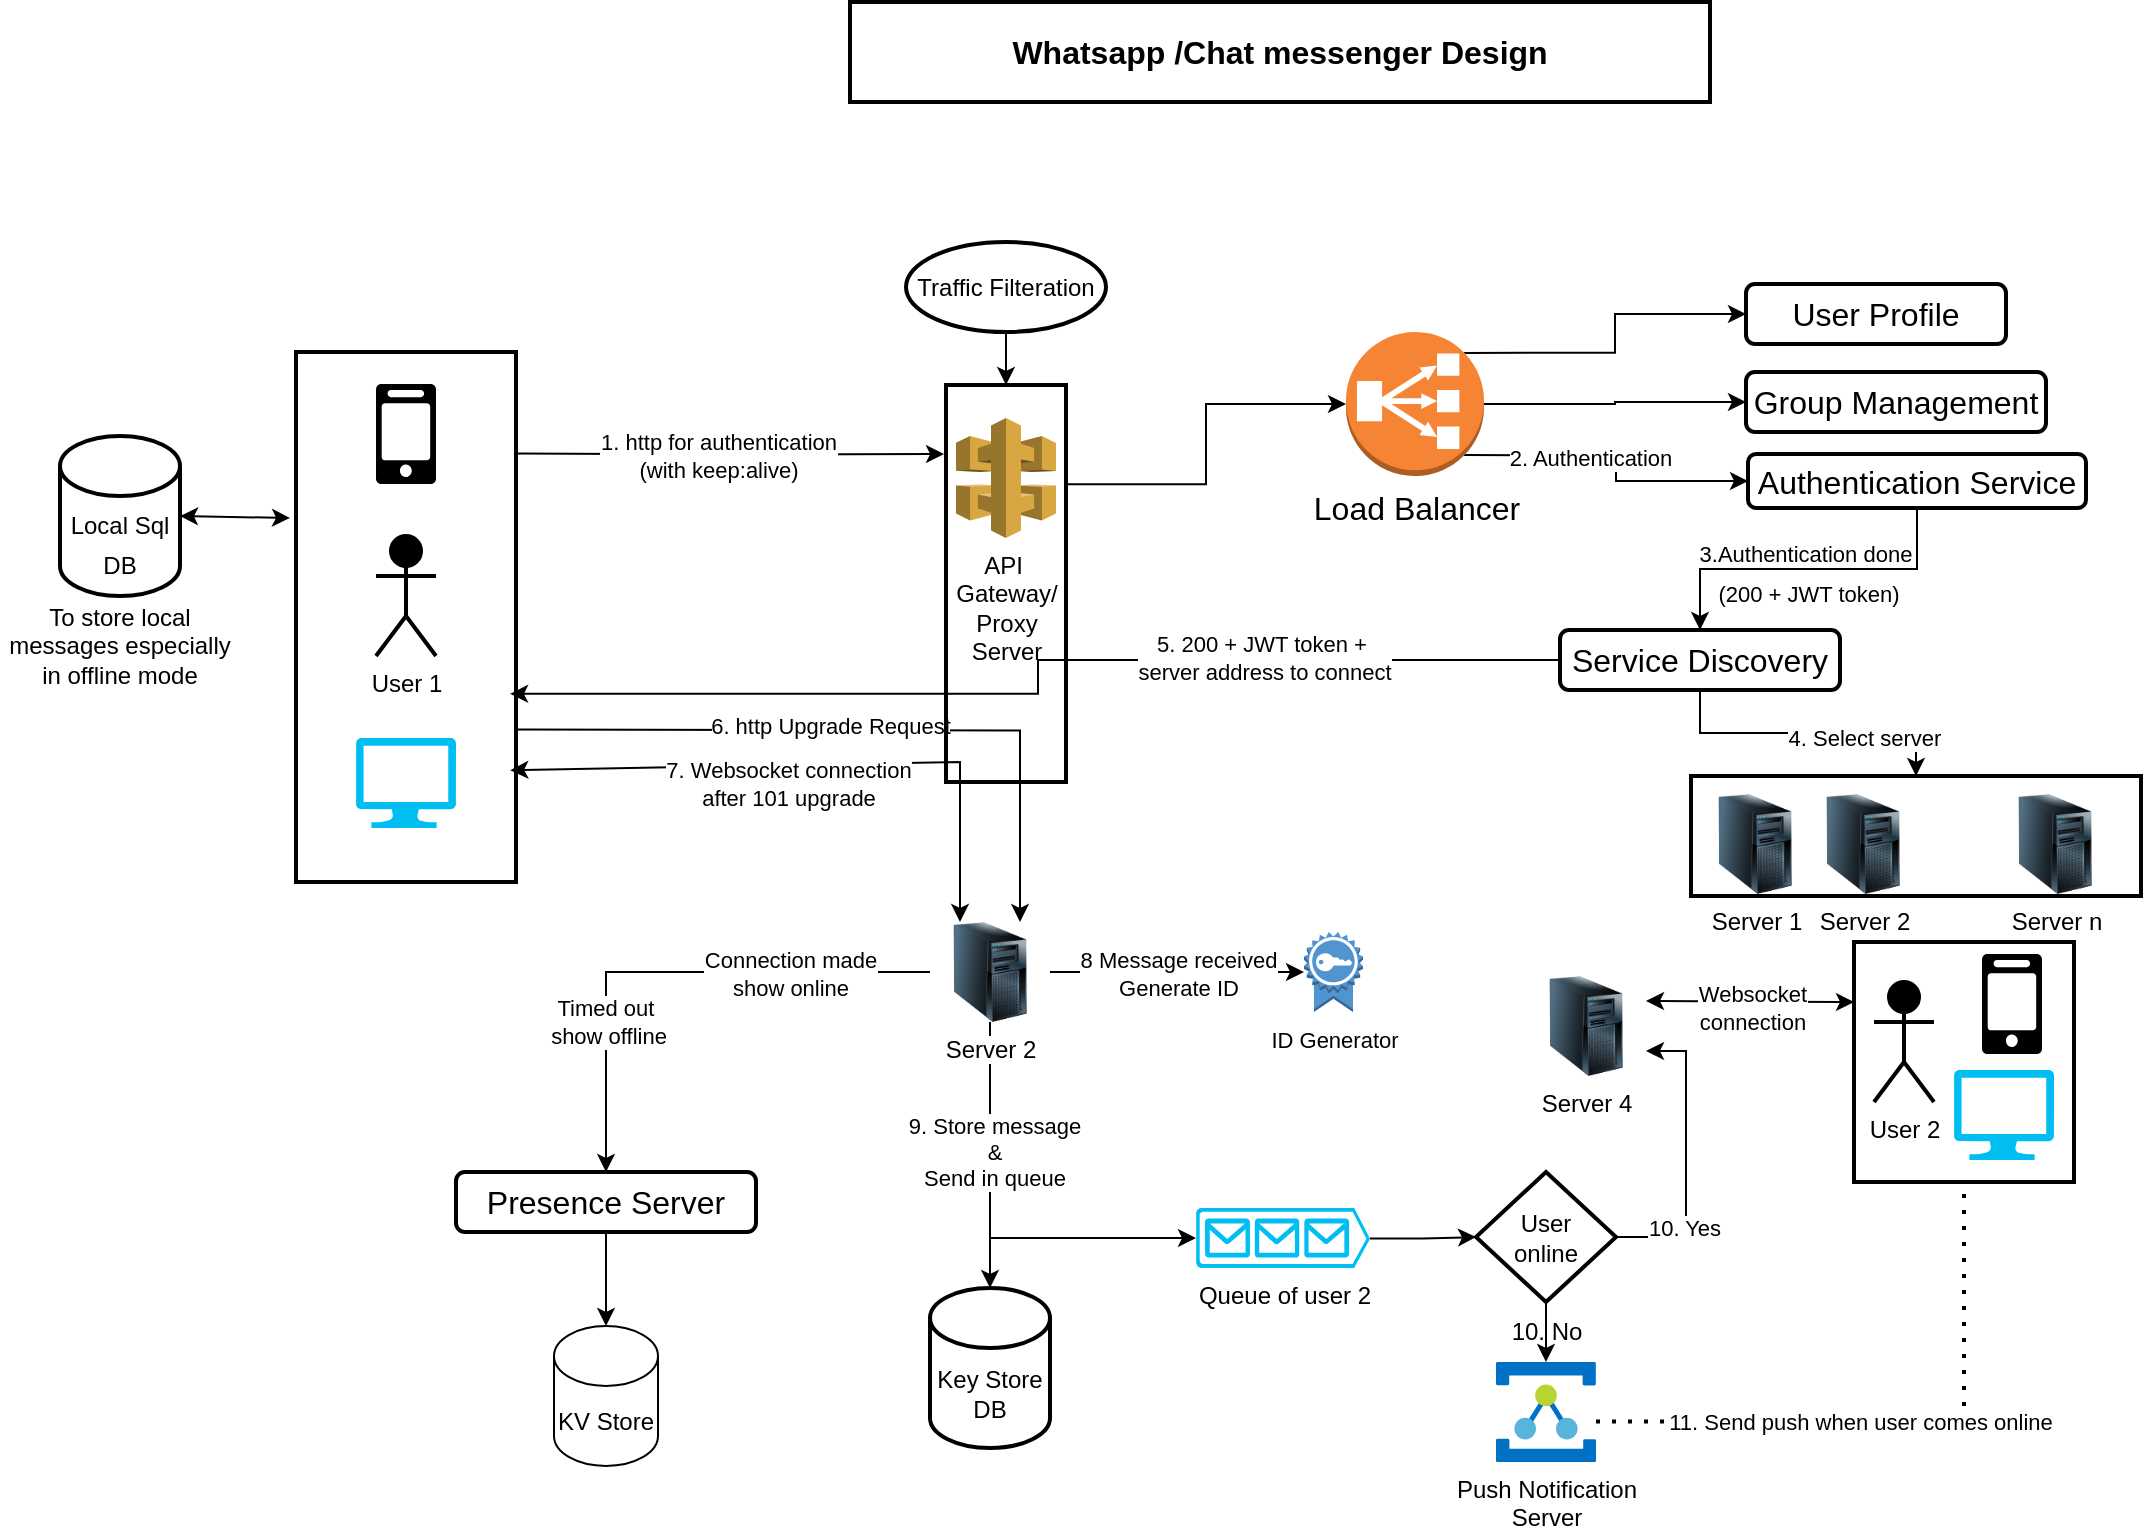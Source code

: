 <mxfile version="28.1.2" pages="5">
  <diagram name="Whatsapp/Chat Messanger" id="bitRg-004onHwH-d8z8o">
    <mxGraphModel dx="962" dy="714" grid="1" gridSize="10" guides="1" tooltips="1" connect="1" arrows="1" fold="1" page="1" pageScale="1" pageWidth="850" pageHeight="1100" math="0" shadow="0">
      <root>
        <mxCell id="0" />
        <mxCell id="1" parent="0" />
        <mxCell id="W15dqPmCkVGQ48eSo52e-1" value="" style="rounded=0;whiteSpace=wrap;html=1;fillColor=none;strokeWidth=2;strokeColor=#000000;" parent="1" vertex="1">
          <mxGeometry x="470" y="90" width="430" height="50" as="geometry" />
        </mxCell>
        <mxCell id="W15dqPmCkVGQ48eSo52e-2" value="&lt;font style=&quot;font-size: 16px;&quot; color=&quot;#000000&quot;&gt;&lt;b&gt;Whatsapp /Chat messenger Design&lt;/b&gt;&lt;/font&gt;" style="text;html=1;align=center;verticalAlign=middle;whiteSpace=wrap;rounded=0;strokeWidth=2;" parent="1" vertex="1">
          <mxGeometry x="550" y="100" width="270" height="30" as="geometry" />
        </mxCell>
        <mxCell id="W15dqPmCkVGQ48eSo52e-3" style="edgeStyle=orthogonalEdgeStyle;rounded=0;orthogonalLoop=1;jettySize=auto;html=1;exitX=1;exitY=0.25;exitDx=0;exitDy=0;labelBackgroundColor=none;strokeColor=#000000;fontSize=12;fontColor=#000000;entryX=0.75;entryY=0;entryDx=0;entryDy=0;" parent="1" target="W15dqPmCkVGQ48eSo52e-65" edge="1">
          <mxGeometry relative="1" as="geometry">
            <mxPoint x="304" y="453.75" as="sourcePoint" />
            <mxPoint x="550" y="540" as="targetPoint" />
          </mxGeometry>
        </mxCell>
        <mxCell id="W15dqPmCkVGQ48eSo52e-4" value="6. http Upgrade Request" style="edgeLabel;html=1;align=center;verticalAlign=middle;resizable=0;points=[];" parent="W15dqPmCkVGQ48eSo52e-3" vertex="1" connectable="0">
          <mxGeometry x="-0.241" y="2" relative="1" as="geometry">
            <mxPoint x="24" as="offset" />
          </mxGeometry>
        </mxCell>
        <mxCell id="W15dqPmCkVGQ48eSo52e-5" value="" style="rounded=0;whiteSpace=wrap;html=1;strokeColor=#000000;strokeWidth=2;fontSize=16;fontColor=#000000;fillColor=none;" parent="1" vertex="1">
          <mxGeometry x="193" y="265" width="110" height="265" as="geometry" />
        </mxCell>
        <mxCell id="W15dqPmCkVGQ48eSo52e-6" value="&lt;font style=&quot;font-size: 12px;&quot;&gt;Local Sql&lt;br&gt;DB&lt;/font&gt;" style="shape=cylinder3;whiteSpace=wrap;html=1;boundedLbl=1;backgroundOutline=1;size=15;strokeColor=#000000;strokeWidth=2;fontSize=16;fontColor=#000000;fillColor=none;" parent="1" vertex="1">
          <mxGeometry x="75" y="307" width="60" height="80" as="geometry" />
        </mxCell>
        <mxCell id="W15dqPmCkVGQ48eSo52e-7" style="edgeStyle=orthogonalEdgeStyle;rounded=0;orthogonalLoop=1;jettySize=auto;html=1;exitX=0.855;exitY=0.145;exitDx=0;exitDy=0;exitPerimeter=0;entryX=0;entryY=0.5;entryDx=0;entryDy=0;labelBackgroundColor=none;strokeColor=#000000;fontSize=16;fontColor=#000000;" parent="1" source="W15dqPmCkVGQ48eSo52e-10" target="W15dqPmCkVGQ48eSo52e-11" edge="1">
          <mxGeometry relative="1" as="geometry" />
        </mxCell>
        <mxCell id="W15dqPmCkVGQ48eSo52e-8" style="edgeStyle=orthogonalEdgeStyle;rounded=0;orthogonalLoop=1;jettySize=auto;html=1;exitX=1;exitY=0.5;exitDx=0;exitDy=0;exitPerimeter=0;entryX=0;entryY=0.5;entryDx=0;entryDy=0;labelBackgroundColor=none;strokeColor=#000000;fontSize=16;fontColor=#000000;" parent="1" source="W15dqPmCkVGQ48eSo52e-10" target="W15dqPmCkVGQ48eSo52e-12" edge="1">
          <mxGeometry relative="1" as="geometry" />
        </mxCell>
        <mxCell id="W15dqPmCkVGQ48eSo52e-9" style="edgeStyle=orthogonalEdgeStyle;rounded=0;orthogonalLoop=1;jettySize=auto;html=1;exitX=0.855;exitY=0.855;exitDx=0;exitDy=0;exitPerimeter=0;entryX=0;entryY=0.5;entryDx=0;entryDy=0;labelBackgroundColor=none;strokeColor=#000000;fontSize=16;fontColor=#000000;" parent="1" source="W15dqPmCkVGQ48eSo52e-10" target="W15dqPmCkVGQ48eSo52e-14" edge="1">
          <mxGeometry relative="1" as="geometry" />
        </mxCell>
        <mxCell id="W15dqPmCkVGQ48eSo52e-70" value="2. Authentication" style="edgeLabel;html=1;align=center;verticalAlign=middle;resizable=0;points=[];" parent="W15dqPmCkVGQ48eSo52e-9" vertex="1" connectable="0">
          <mxGeometry x="-0.186" y="-1" relative="1" as="geometry">
            <mxPoint as="offset" />
          </mxGeometry>
        </mxCell>
        <mxCell id="W15dqPmCkVGQ48eSo52e-10" value="Load Balancer" style="outlineConnect=0;dashed=0;verticalLabelPosition=bottom;verticalAlign=top;align=center;html=1;shape=mxgraph.aws3.classic_load_balancer;fillColor=#F58534;gradientColor=none;strokeColor=#000000;strokeWidth=2;fontSize=16;fontColor=#000000;" parent="1" vertex="1">
          <mxGeometry x="718" y="255" width="69" height="72" as="geometry" />
        </mxCell>
        <mxCell id="W15dqPmCkVGQ48eSo52e-11" value="User Profile" style="rounded=1;whiteSpace=wrap;html=1;strokeColor=#000000;strokeWidth=2;fontSize=16;fontColor=#000000;fillColor=none;" parent="1" vertex="1">
          <mxGeometry x="918" y="231" width="130" height="30" as="geometry" />
        </mxCell>
        <mxCell id="W15dqPmCkVGQ48eSo52e-12" value="Group Management" style="rounded=1;whiteSpace=wrap;html=1;strokeColor=#000000;strokeWidth=2;fontSize=16;fontColor=#000000;fillColor=none;" parent="1" vertex="1">
          <mxGeometry x="918" y="275" width="150" height="30" as="geometry" />
        </mxCell>
        <mxCell id="W15dqPmCkVGQ48eSo52e-13" value="&lt;font style=&quot;font-size: 11px;&quot;&gt;3.Authentication done&amp;nbsp;&lt;/font&gt;&lt;div&gt;&lt;font style=&quot;font-size: 11px;&quot;&gt;(200 + JWT token)&lt;/font&gt;&lt;/div&gt;" style="edgeStyle=orthogonalEdgeStyle;rounded=0;orthogonalLoop=1;jettySize=auto;html=1;exitX=0.5;exitY=1;exitDx=0;exitDy=0;entryX=0.5;entryY=0;entryDx=0;entryDy=0;strokeColor=#000000;fontSize=16;fontColor=#000000;labelBackgroundColor=none;" parent="1" source="W15dqPmCkVGQ48eSo52e-14" target="W15dqPmCkVGQ48eSo52e-17" edge="1">
          <mxGeometry relative="1" as="geometry" />
        </mxCell>
        <mxCell id="W15dqPmCkVGQ48eSo52e-14" value="Authentication Service" style="rounded=1;whiteSpace=wrap;html=1;strokeColor=#000000;strokeWidth=2;fontSize=16;fontColor=#000000;fillColor=none;" parent="1" vertex="1">
          <mxGeometry x="919" y="316" width="169" height="27" as="geometry" />
        </mxCell>
        <mxCell id="W15dqPmCkVGQ48eSo52e-17" value="Service Discovery" style="rounded=1;whiteSpace=wrap;html=1;strokeColor=#000000;strokeWidth=2;fontSize=16;fontColor=#000000;fillColor=none;" parent="1" vertex="1">
          <mxGeometry x="825" y="404" width="140" height="30" as="geometry" />
        </mxCell>
        <mxCell id="W15dqPmCkVGQ48eSo52e-18" style="edgeStyle=orthogonalEdgeStyle;rounded=0;orthogonalLoop=1;jettySize=auto;html=1;exitX=1;exitY=0.25;exitDx=0;exitDy=0;entryX=0;entryY=0.5;entryDx=0;entryDy=0;entryPerimeter=0;labelBackgroundColor=none;strokeColor=#000000;fontSize=12;fontColor=#000000;" parent="1" source="W15dqPmCkVGQ48eSo52e-19" target="W15dqPmCkVGQ48eSo52e-10" edge="1">
          <mxGeometry relative="1" as="geometry" />
        </mxCell>
        <mxCell id="W15dqPmCkVGQ48eSo52e-19" value="" style="rounded=0;whiteSpace=wrap;html=1;strokeColor=#000000;strokeWidth=2;fontSize=16;fontColor=#000000;fillColor=none;" parent="1" vertex="1">
          <mxGeometry x="518" y="281.5" width="60" height="198.5" as="geometry" />
        </mxCell>
        <mxCell id="W15dqPmCkVGQ48eSo52e-20" value="" style="verticalLabelPosition=bottom;html=1;verticalAlign=top;align=center;strokeColor=none;fillColor=#00BEF2;shape=mxgraph.azure.computer;pointerEvents=1;strokeWidth=2;fontSize=12;fontColor=#000000;" parent="1" vertex="1">
          <mxGeometry x="223" y="458" width="50" height="45" as="geometry" />
        </mxCell>
        <mxCell id="W15dqPmCkVGQ48eSo52e-21" value="" style="outlineConnect=0;dashed=0;verticalLabelPosition=bottom;verticalAlign=top;align=center;html=1;shape=mxgraph.aws3.mobile_client;fillColor=#000000;gradientColor=none;strokeColor=#000000;strokeWidth=2;fontSize=12;fontColor=#000000;" parent="1" vertex="1">
          <mxGeometry x="233" y="281" width="30" height="50" as="geometry" />
        </mxCell>
        <mxCell id="W15dqPmCkVGQ48eSo52e-22" value="User 1" style="shape=umlActor;verticalLabelPosition=bottom;verticalAlign=top;html=1;outlineConnect=0;strokeColor=#000000;strokeWidth=2;fontSize=12;fontColor=#000000;fillColor=#000000;" parent="1" vertex="1">
          <mxGeometry x="233" y="357" width="30" height="60" as="geometry" />
        </mxCell>
        <mxCell id="W15dqPmCkVGQ48eSo52e-23" style="edgeStyle=orthogonalEdgeStyle;rounded=0;orthogonalLoop=1;jettySize=auto;html=1;exitX=0.5;exitY=1;exitDx=0;exitDy=0;entryX=0.5;entryY=0;entryDx=0;entryDy=0;labelBackgroundColor=none;strokeColor=#000000;fontSize=12;fontColor=#000000;" parent="1" source="W15dqPmCkVGQ48eSo52e-24" target="W15dqPmCkVGQ48eSo52e-19" edge="1">
          <mxGeometry relative="1" as="geometry" />
        </mxCell>
        <mxCell id="W15dqPmCkVGQ48eSo52e-24" value="Traffic Filteration" style="ellipse;whiteSpace=wrap;html=1;strokeColor=#000000;strokeWidth=2;fontSize=12;fontColor=#000000;fillColor=none;" parent="1" vertex="1">
          <mxGeometry x="498" y="210" width="100" height="45" as="geometry" />
        </mxCell>
        <mxCell id="W15dqPmCkVGQ48eSo52e-25" value="API&amp;nbsp;&lt;div&gt;Gateway/&lt;/div&gt;&lt;div&gt;Proxy&lt;/div&gt;&lt;div&gt;Server&lt;/div&gt;" style="outlineConnect=0;dashed=0;verticalLabelPosition=bottom;verticalAlign=top;align=center;html=1;shape=mxgraph.aws3.api_gateway;fillColor=#D9A741;gradientColor=none;strokeColor=#000000;strokeWidth=2;fontSize=12;fontColor=#000000;" parent="1" vertex="1">
          <mxGeometry x="523" y="298" width="50" height="60" as="geometry" />
        </mxCell>
        <mxCell id="W15dqPmCkVGQ48eSo52e-26" value="To store local messages especially in offline mode" style="text;html=1;strokeColor=none;fillColor=none;align=center;verticalAlign=middle;whiteSpace=wrap;rounded=0;strokeWidth=2;fontSize=12;fontColor=#000000;" parent="1" vertex="1">
          <mxGeometry x="45" y="397" width="120" height="30" as="geometry" />
        </mxCell>
        <mxCell id="W15dqPmCkVGQ48eSo52e-27" value="" style="rounded=0;whiteSpace=wrap;html=1;strokeColor=#000000;strokeWidth=2;fontSize=12;fontColor=#000000;fillColor=none;" parent="1" vertex="1">
          <mxGeometry x="890.5" y="477" width="225" height="60" as="geometry" />
        </mxCell>
        <mxCell id="W15dqPmCkVGQ48eSo52e-28" value="&lt;span style=&quot;background-color: rgb(255, 255, 255);&quot;&gt;Server 1&lt;/span&gt;" style="image;html=1;image=img/lib/clip_art/computers/Server_Tower_128x128.png;strokeColor=#000000;strokeWidth=2;fontSize=12;fontColor=#000000;fillColor=#FFFFFF;" parent="1" vertex="1">
          <mxGeometry x="892.5" y="486" width="60" height="50" as="geometry" />
        </mxCell>
        <mxCell id="W15dqPmCkVGQ48eSo52e-29" style="edgeStyle=orthogonalEdgeStyle;rounded=0;orthogonalLoop=1;jettySize=auto;html=1;exitX=0.5;exitY=1;exitDx=0;exitDy=0;entryX=0.5;entryY=0;entryDx=0;entryDy=0;entryPerimeter=0;labelBackgroundColor=none;strokeColor=#000000;fontSize=12;fontColor=#000000;" parent="1" source="W15dqPmCkVGQ48eSo52e-65" target="W15dqPmCkVGQ48eSo52e-35" edge="1">
          <mxGeometry relative="1" as="geometry" />
        </mxCell>
        <mxCell id="W15dqPmCkVGQ48eSo52e-75" value="9. Store message&lt;div&gt;&amp;amp;&lt;/div&gt;&lt;div&gt;Send in queue&lt;/div&gt;" style="edgeLabel;html=1;align=center;verticalAlign=middle;resizable=0;points=[];" parent="W15dqPmCkVGQ48eSo52e-29" vertex="1" connectable="0">
          <mxGeometry x="-0.293" y="2" relative="1" as="geometry">
            <mxPoint y="18" as="offset" />
          </mxGeometry>
        </mxCell>
        <mxCell id="W15dqPmCkVGQ48eSo52e-30" value="&lt;span style=&quot;background-color: rgb(255, 255, 255);&quot;&gt;Server 2&lt;/span&gt;" style="image;html=1;image=img/lib/clip_art/computers/Server_Tower_128x128.png;strokeColor=#000000;strokeWidth=2;fontSize=12;fontColor=#000000;fillColor=#FFFFFF;" parent="1" vertex="1">
          <mxGeometry x="946.5" y="486" width="60" height="50" as="geometry" />
        </mxCell>
        <mxCell id="W15dqPmCkVGQ48eSo52e-33" value="&lt;span style=&quot;background-color: rgb(255, 255, 255);&quot;&gt;Server n&lt;/span&gt;" style="image;html=1;image=img/lib/clip_art/computers/Server_Tower_128x128.png;strokeColor=#000000;strokeWidth=2;fontSize=12;fontColor=#000000;fillColor=#FFFFFF;" parent="1" vertex="1">
          <mxGeometry x="1042.5" y="486" width="60" height="50" as="geometry" />
        </mxCell>
        <mxCell id="W15dqPmCkVGQ48eSo52e-35" value="Key Store&lt;br&gt;DB" style="shape=cylinder3;whiteSpace=wrap;html=1;boundedLbl=1;backgroundOutline=1;size=15;labelBackgroundColor=#FFFFFF;strokeColor=#000000;strokeWidth=2;fontSize=12;fontColor=#000000;fillColor=#FFFFFF;" parent="1" vertex="1">
          <mxGeometry x="510" y="733" width="60" height="80" as="geometry" />
        </mxCell>
        <mxCell id="W15dqPmCkVGQ48eSo52e-36" style="edgeStyle=orthogonalEdgeStyle;rounded=0;orthogonalLoop=1;jettySize=auto;html=1;exitX=1;exitY=0.51;exitDx=0;exitDy=0;exitPerimeter=0;entryX=0;entryY=0.5;entryDx=0;entryDy=0;labelBackgroundColor=none;strokeColor=#000000;fontSize=12;fontColor=#000000;endArrow=classic;endFill=1;" parent="1" source="W15dqPmCkVGQ48eSo52e-37" target="W15dqPmCkVGQ48eSo52e-41" edge="1">
          <mxGeometry relative="1" as="geometry" />
        </mxCell>
        <mxCell id="W15dqPmCkVGQ48eSo52e-37" value="Queue of user 2" style="verticalLabelPosition=bottom;html=1;verticalAlign=top;align=center;strokeColor=none;fillColor=#00BEF2;shape=mxgraph.azure.queue_generic;pointerEvents=1;labelBackgroundColor=#FFFFFF;strokeWidth=2;fontSize=12;fontColor=#000000;" parent="1" vertex="1">
          <mxGeometry x="643" y="693" width="87" height="30" as="geometry" />
        </mxCell>
        <mxCell id="W15dqPmCkVGQ48eSo52e-38" value="10. No" style="edgeStyle=orthogonalEdgeStyle;rounded=0;orthogonalLoop=1;jettySize=auto;html=1;exitX=0.5;exitY=1;exitDx=0;exitDy=0;labelBackgroundColor=none;strokeColor=#000000;fontSize=12;fontColor=#000000;endArrow=classic;endFill=1;" parent="1" source="W15dqPmCkVGQ48eSo52e-41" target="W15dqPmCkVGQ48eSo52e-42" edge="1">
          <mxGeometry relative="1" as="geometry" />
        </mxCell>
        <mxCell id="W15dqPmCkVGQ48eSo52e-39" style="edgeStyle=orthogonalEdgeStyle;rounded=0;orthogonalLoop=1;jettySize=auto;html=1;exitX=1;exitY=0.5;exitDx=0;exitDy=0;entryX=1;entryY=0.75;entryDx=0;entryDy=0;labelBackgroundColor=none;strokeColor=#000000;fontSize=12;fontColor=#000000;endArrow=classic;endFill=1;" parent="1" source="W15dqPmCkVGQ48eSo52e-41" target="W15dqPmCkVGQ48eSo52e-66" edge="1">
          <mxGeometry relative="1" as="geometry" />
        </mxCell>
        <mxCell id="W15dqPmCkVGQ48eSo52e-40" value="10. Yes" style="edgeLabel;html=1;align=center;verticalAlign=middle;resizable=0;points=[];" parent="W15dqPmCkVGQ48eSo52e-39" vertex="1" connectable="0">
          <mxGeometry x="-0.464" y="1" relative="1" as="geometry">
            <mxPoint as="offset" />
          </mxGeometry>
        </mxCell>
        <mxCell id="W15dqPmCkVGQ48eSo52e-41" value="User&lt;br&gt;online" style="rhombus;whiteSpace=wrap;html=1;labelBackgroundColor=#FFFFFF;strokeColor=#000000;strokeWidth=2;fontSize=12;fontColor=#000000;fillColor=#FFFFFF;" parent="1" vertex="1">
          <mxGeometry x="783" y="675" width="70" height="65" as="geometry" />
        </mxCell>
        <mxCell id="W15dqPmCkVGQ48eSo52e-42" value="Push Notification&lt;div&gt;Server&lt;/div&gt;" style="sketch=0;aspect=fixed;html=1;points=[];align=center;image;fontSize=12;image=img/lib/mscae/Service_Bus_Relay.svg;labelBackgroundColor=#FFFFFF;strokeColor=#000000;strokeWidth=2;fontColor=#000000;fillColor=#FFFFFF;" parent="1" vertex="1">
          <mxGeometry x="793" y="770" width="50" height="50" as="geometry" />
        </mxCell>
        <mxCell id="W15dqPmCkVGQ48eSo52e-43" value="" style="rounded=0;whiteSpace=wrap;html=1;strokeColor=#000000;strokeWidth=2;fontSize=16;fontColor=#000000;fillColor=none;" parent="1" vertex="1">
          <mxGeometry x="972" y="560" width="110" height="120" as="geometry" />
        </mxCell>
        <mxCell id="W15dqPmCkVGQ48eSo52e-44" value="" style="verticalLabelPosition=bottom;html=1;verticalAlign=top;align=center;strokeColor=none;fillColor=#00BEF2;shape=mxgraph.azure.computer;pointerEvents=1;strokeWidth=2;fontSize=12;fontColor=#000000;" parent="1" vertex="1">
          <mxGeometry x="1022" y="624" width="50" height="45" as="geometry" />
        </mxCell>
        <mxCell id="W15dqPmCkVGQ48eSo52e-45" value="" style="outlineConnect=0;dashed=0;verticalLabelPosition=bottom;verticalAlign=top;align=center;html=1;shape=mxgraph.aws3.mobile_client;fillColor=#000000;gradientColor=none;strokeColor=#000000;strokeWidth=2;fontSize=12;fontColor=#000000;" parent="1" vertex="1">
          <mxGeometry x="1036" y="566" width="30" height="50" as="geometry" />
        </mxCell>
        <mxCell id="W15dqPmCkVGQ48eSo52e-46" value="User 2" style="shape=umlActor;verticalLabelPosition=bottom;verticalAlign=top;html=1;outlineConnect=0;strokeColor=#000000;strokeWidth=2;fontSize=12;fontColor=#000000;fillColor=#000000;" parent="1" vertex="1">
          <mxGeometry x="982" y="580" width="30" height="60" as="geometry" />
        </mxCell>
        <mxCell id="W15dqPmCkVGQ48eSo52e-47" value="" style="endArrow=classic;html=1;rounded=0;entryX=0;entryY=0.5;entryDx=0;entryDy=0;entryPerimeter=0;" parent="1" target="W15dqPmCkVGQ48eSo52e-37" edge="1">
          <mxGeometry width="50" height="50" relative="1" as="geometry">
            <mxPoint x="540" y="708" as="sourcePoint" />
            <mxPoint x="585.0" y="708" as="targetPoint" />
          </mxGeometry>
        </mxCell>
        <mxCell id="W15dqPmCkVGQ48eSo52e-48" style="edgeStyle=orthogonalEdgeStyle;rounded=0;orthogonalLoop=1;jettySize=auto;html=1;exitX=0;exitY=0.5;exitDx=0;exitDy=0;entryX=0.5;entryY=0;entryDx=0;entryDy=0;labelBackgroundColor=none;strokeColor=#000000;fontSize=16;fontColor=#000000;" parent="1" source="W15dqPmCkVGQ48eSo52e-65" target="W15dqPmCkVGQ48eSo52e-50" edge="1">
          <mxGeometry relative="1" as="geometry">
            <mxPoint x="820" y="342" as="sourcePoint" />
          </mxGeometry>
        </mxCell>
        <mxCell id="W15dqPmCkVGQ48eSo52e-49" value="&lt;div&gt;Timed out&amp;nbsp;&lt;/div&gt;&lt;div&gt;show offline&lt;/div&gt;" style="edgeLabel;html=1;align=center;verticalAlign=middle;resizable=0;points=[];" parent="W15dqPmCkVGQ48eSo52e-48" vertex="1" connectable="0">
          <mxGeometry x="0.312" relative="1" as="geometry">
            <mxPoint x="1" y="15" as="offset" />
          </mxGeometry>
        </mxCell>
        <mxCell id="vfAhWbbk16HggEMmuPm2-1" value="Connection made&lt;div&gt;show online&lt;/div&gt;" style="edgeLabel;html=1;align=center;verticalAlign=middle;resizable=0;points=[];" vertex="1" connectable="0" parent="W15dqPmCkVGQ48eSo52e-48">
          <mxGeometry x="-0.466" y="1" relative="1" as="geometry">
            <mxPoint as="offset" />
          </mxGeometry>
        </mxCell>
        <mxCell id="W15dqPmCkVGQ48eSo52e-50" value="Presence Server" style="rounded=1;whiteSpace=wrap;html=1;strokeColor=#000000;strokeWidth=2;fontSize=16;fontColor=#000000;fillColor=none;" parent="1" vertex="1">
          <mxGeometry x="273" y="675" width="150" height="30" as="geometry" />
        </mxCell>
        <mxCell id="W15dqPmCkVGQ48eSo52e-51" value="KV Store" style="shape=cylinder3;whiteSpace=wrap;html=1;boundedLbl=1;backgroundOutline=1;size=15;" parent="1" vertex="1">
          <mxGeometry x="322" y="752" width="52" height="70" as="geometry" />
        </mxCell>
        <mxCell id="W15dqPmCkVGQ48eSo52e-52" style="edgeStyle=orthogonalEdgeStyle;rounded=0;orthogonalLoop=1;jettySize=auto;html=1;exitX=0.5;exitY=1;exitDx=0;exitDy=0;" parent="1" source="W15dqPmCkVGQ48eSo52e-17" target="W15dqPmCkVGQ48eSo52e-27" edge="1">
          <mxGeometry relative="1" as="geometry">
            <mxPoint x="1000" y="490" as="sourcePoint" />
          </mxGeometry>
        </mxCell>
        <mxCell id="W15dqPmCkVGQ48eSo52e-73" value="4. Select server" style="edgeLabel;html=1;align=center;verticalAlign=middle;resizable=0;points=[];" parent="W15dqPmCkVGQ48eSo52e-52" vertex="1" connectable="0">
          <mxGeometry x="0.358" y="-1" relative="1" as="geometry">
            <mxPoint x="1" y="1" as="offset" />
          </mxGeometry>
        </mxCell>
        <mxCell id="W15dqPmCkVGQ48eSo52e-55" value="" style="endArrow=classic;startArrow=classic;html=1;rounded=0;exitX=1;exitY=0.5;exitDx=0;exitDy=0;exitPerimeter=0;" parent="1" source="W15dqPmCkVGQ48eSo52e-6" edge="1">
          <mxGeometry width="50" height="50" relative="1" as="geometry">
            <mxPoint x="320" y="458" as="sourcePoint" />
            <mxPoint x="190" y="348" as="targetPoint" />
          </mxGeometry>
        </mxCell>
        <mxCell id="W15dqPmCkVGQ48eSo52e-56" value="" style="endArrow=classic;startArrow=classic;html=1;rounded=0;exitX=0.974;exitY=0.789;exitDx=0;exitDy=0;exitPerimeter=0;entryX=0.25;entryY=0;entryDx=0;entryDy=0;" parent="1" source="W15dqPmCkVGQ48eSo52e-5" target="W15dqPmCkVGQ48eSo52e-65" edge="1">
          <mxGeometry width="50" height="50" relative="1" as="geometry">
            <mxPoint x="303" y="483" as="sourcePoint" />
            <mxPoint x="530" y="540" as="targetPoint" />
            <Array as="points">
              <mxPoint x="525" y="470" />
            </Array>
          </mxGeometry>
        </mxCell>
        <mxCell id="W15dqPmCkVGQ48eSo52e-57" value="7. Websocket connection&lt;div&gt;after 101 upgrade&lt;/div&gt;" style="edgeLabel;html=1;align=center;verticalAlign=middle;resizable=0;points=[];" parent="W15dqPmCkVGQ48eSo52e-56" vertex="1" connectable="0">
          <mxGeometry x="-0.093" y="1" relative="1" as="geometry">
            <mxPoint y="10" as="offset" />
          </mxGeometry>
        </mxCell>
        <mxCell id="W15dqPmCkVGQ48eSo52e-58" style="edgeStyle=orthogonalEdgeStyle;rounded=0;orthogonalLoop=1;jettySize=auto;html=1;exitX=1;exitY=0.25;exitDx=0;exitDy=0;entryX=-0.033;entryY=0.203;entryDx=0;entryDy=0;entryPerimeter=0;" parent="1" edge="1">
          <mxGeometry relative="1" as="geometry">
            <mxPoint x="304" y="315.75" as="sourcePoint" />
            <mxPoint x="517.02" y="316.01" as="targetPoint" />
          </mxGeometry>
        </mxCell>
        <mxCell id="W15dqPmCkVGQ48eSo52e-59" value="1. http for authentication&lt;div&gt;(with keep:alive)&lt;/div&gt;" style="edgeLabel;html=1;align=center;verticalAlign=middle;resizable=0;points=[];" parent="W15dqPmCkVGQ48eSo52e-58" vertex="1" connectable="0">
          <mxGeometry x="-0.062" relative="1" as="geometry">
            <mxPoint as="offset" />
          </mxGeometry>
        </mxCell>
        <mxCell id="W15dqPmCkVGQ48eSo52e-60" value="" style="endArrow=none;dashed=1;html=1;dashPattern=1 3;strokeWidth=2;rounded=0;entryX=0.5;entryY=1;entryDx=0;entryDy=0;exitX=1;exitY=0.594;exitDx=0;exitDy=0;exitPerimeter=0;" parent="1" source="W15dqPmCkVGQ48eSo52e-42" target="W15dqPmCkVGQ48eSo52e-43" edge="1">
          <mxGeometry width="50" height="50" relative="1" as="geometry">
            <mxPoint x="620" y="560" as="sourcePoint" />
            <mxPoint x="670" y="510" as="targetPoint" />
            <Array as="points">
              <mxPoint x="1027" y="800" />
            </Array>
          </mxGeometry>
        </mxCell>
        <mxCell id="W15dqPmCkVGQ48eSo52e-61" value="11. Send push when user comes online" style="edgeLabel;html=1;align=center;verticalAlign=middle;resizable=0;points=[];" parent="W15dqPmCkVGQ48eSo52e-60" vertex="1" connectable="0">
          <mxGeometry x="-0.135" relative="1" as="geometry">
            <mxPoint as="offset" />
          </mxGeometry>
        </mxCell>
        <mxCell id="W15dqPmCkVGQ48eSo52e-62" style="edgeStyle=orthogonalEdgeStyle;rounded=0;orthogonalLoop=1;jettySize=auto;html=1;exitX=0.5;exitY=1;exitDx=0;exitDy=0;entryX=0.5;entryY=0;entryDx=0;entryDy=0;entryPerimeter=0;" parent="1" source="W15dqPmCkVGQ48eSo52e-50" target="W15dqPmCkVGQ48eSo52e-51" edge="1">
          <mxGeometry relative="1" as="geometry" />
        </mxCell>
        <mxCell id="vfAhWbbk16HggEMmuPm2-3" value="" style="edgeStyle=orthogonalEdgeStyle;rounded=0;orthogonalLoop=1;jettySize=auto;html=1;" edge="1" parent="1" source="W15dqPmCkVGQ48eSo52e-65" target="vfAhWbbk16HggEMmuPm2-2">
          <mxGeometry relative="1" as="geometry" />
        </mxCell>
        <mxCell id="vfAhWbbk16HggEMmuPm2-5" value="8 Message received&lt;div&gt;Generate ID&lt;/div&gt;" style="edgeLabel;html=1;align=center;verticalAlign=middle;resizable=0;points=[];" vertex="1" connectable="0" parent="vfAhWbbk16HggEMmuPm2-3">
          <mxGeometry y="-1" relative="1" as="geometry">
            <mxPoint as="offset" />
          </mxGeometry>
        </mxCell>
        <mxCell id="W15dqPmCkVGQ48eSo52e-65" value="&lt;span style=&quot;background-color: rgb(255, 255, 255);&quot;&gt;Server 2&lt;/span&gt;" style="image;html=1;image=img/lib/clip_art/computers/Server_Tower_128x128.png;strokeColor=#000000;strokeWidth=2;fontSize=12;fontColor=#000000;fillColor=#FFFFFF;" parent="1" vertex="1">
          <mxGeometry x="510" y="550" width="60" height="50" as="geometry" />
        </mxCell>
        <mxCell id="W15dqPmCkVGQ48eSo52e-66" value="&lt;span style=&quot;background-color: rgb(255, 255, 255);&quot;&gt;Server 4&lt;/span&gt;" style="image;html=1;image=img/lib/clip_art/computers/Server_Tower_128x128.png;strokeColor=#000000;strokeWidth=2;fontSize=12;fontColor=#000000;fillColor=#FFFFFF;" parent="1" vertex="1">
          <mxGeometry x="808" y="577" width="60" height="50" as="geometry" />
        </mxCell>
        <mxCell id="W15dqPmCkVGQ48eSo52e-68" value="" style="endArrow=classic;startArrow=classic;html=1;rounded=0;entryX=1;entryY=0.25;entryDx=0;entryDy=0;exitX=0;exitY=0.25;exitDx=0;exitDy=0;" parent="1" source="W15dqPmCkVGQ48eSo52e-43" target="W15dqPmCkVGQ48eSo52e-66" edge="1">
          <mxGeometry width="50" height="50" relative="1" as="geometry">
            <mxPoint x="660" y="630" as="sourcePoint" />
            <mxPoint x="710" y="580" as="targetPoint" />
          </mxGeometry>
        </mxCell>
        <mxCell id="W15dqPmCkVGQ48eSo52e-69" value="Websocket&lt;div&gt;connection&lt;/div&gt;" style="edgeLabel;html=1;align=center;verticalAlign=middle;resizable=0;points=[];" parent="W15dqPmCkVGQ48eSo52e-68" vertex="1" connectable="0">
          <mxGeometry x="-0.013" y="3" relative="1" as="geometry">
            <mxPoint as="offset" />
          </mxGeometry>
        </mxCell>
        <mxCell id="W15dqPmCkVGQ48eSo52e-71" style="edgeStyle=orthogonalEdgeStyle;rounded=0;orthogonalLoop=1;jettySize=auto;html=1;exitX=0;exitY=0.5;exitDx=0;exitDy=0;entryX=0.973;entryY=0.645;entryDx=0;entryDy=0;entryPerimeter=0;" parent="1" source="W15dqPmCkVGQ48eSo52e-17" target="W15dqPmCkVGQ48eSo52e-5" edge="1">
          <mxGeometry relative="1" as="geometry" />
        </mxCell>
        <mxCell id="W15dqPmCkVGQ48eSo52e-72" value="5. 200 + JWT token +&amp;nbsp;&lt;div&gt;server address to connect&lt;/div&gt;" style="edgeLabel;html=1;align=center;verticalAlign=middle;resizable=0;points=[];" parent="W15dqPmCkVGQ48eSo52e-71" vertex="1" connectable="0">
          <mxGeometry x="-0.449" y="-1" relative="1" as="geometry">
            <mxPoint x="1" as="offset" />
          </mxGeometry>
        </mxCell>
        <mxCell id="vfAhWbbk16HggEMmuPm2-2" value="&lt;font style=&quot;font-size: 11px;&quot;&gt;ID Generator&lt;/font&gt;" style="outlineConnect=0;dashed=0;verticalLabelPosition=bottom;verticalAlign=top;align=center;html=1;shape=mxgraph.aws3.certificate;fillColor=#5294CF;gradientColor=none;" vertex="1" parent="1">
          <mxGeometry x="697" y="555" width="29.47" height="40" as="geometry" />
        </mxCell>
      </root>
    </mxGraphModel>
  </diagram>
  <diagram name="Instagram" id="jfXJKyPWg138WQXWpLFF">
    <mxGraphModel dx="986" dy="738" grid="1" gridSize="10" guides="1" tooltips="1" connect="1" arrows="1" fold="1" page="1" pageScale="1" pageWidth="1169" pageHeight="827" math="0" shadow="0">
      <root>
        <mxCell id="JEjzlFw6t6a2NhCm18pd-0" />
        <mxCell id="JEjzlFw6t6a2NhCm18pd-1" parent="JEjzlFw6t6a2NhCm18pd-0" />
        <mxCell id="JEjzlFw6t6a2NhCm18pd-3" value="&lt;font style=&quot;font-size: 18px;&quot;&gt;Instagram&lt;/font&gt;" style="rounded=0;whiteSpace=wrap;html=1;fillColor=none;strokeWidth=2;strokeColor=#000000;" parent="JEjzlFw6t6a2NhCm18pd-1" vertex="1">
          <mxGeometry x="390" y="10" width="430" height="50" as="geometry" />
        </mxCell>
        <mxCell id="U08PJLU9lS9YtC-txUqM-0" style="edgeStyle=orthogonalEdgeStyle;rounded=0;orthogonalLoop=1;jettySize=auto;html=1;exitX=1;exitY=0.25;exitDx=0;exitDy=0;entryX=0.005;entryY=0.2;entryDx=0;entryDy=0;entryPerimeter=0;labelBackgroundColor=none;strokeColor=#000000;fontSize=12;fontColor=#000000;" parent="JEjzlFw6t6a2NhCm18pd-1" source="U08PJLU9lS9YtC-txUqM-1" target="U08PJLU9lS9YtC-txUqM-4" edge="1">
          <mxGeometry relative="1" as="geometry" />
        </mxCell>
        <mxCell id="-_NhU1SxsBvOPbosuFTN-1" value="http" style="edgeLabel;html=1;align=center;verticalAlign=middle;resizable=0;points=[];" parent="U08PJLU9lS9YtC-txUqM-0" vertex="1" connectable="0">
          <mxGeometry x="-0.292" y="-2" relative="1" as="geometry">
            <mxPoint as="offset" />
          </mxGeometry>
        </mxCell>
        <mxCell id="U08PJLU9lS9YtC-txUqM-1" value="" style="rounded=0;whiteSpace=wrap;html=1;strokeColor=#000000;strokeWidth=2;fontSize=16;fontColor=#000000;fillColor=none;" parent="JEjzlFw6t6a2NhCm18pd-1" vertex="1">
          <mxGeometry x="150" y="200" width="110" height="120" as="geometry" />
        </mxCell>
        <mxCell id="U08PJLU9lS9YtC-txUqM-2" style="edgeStyle=orthogonalEdgeStyle;rounded=0;orthogonalLoop=1;jettySize=auto;html=1;entryX=0;entryY=0.5;entryDx=0;entryDy=0;fontSize=16;fontColor=#000000;strokeColor=#000000;" parent="JEjzlFw6t6a2NhCm18pd-1" source="U08PJLU9lS9YtC-txUqM-3" target="U08PJLU9lS9YtC-txUqM-1" edge="1">
          <mxGeometry relative="1" as="geometry" />
        </mxCell>
        <mxCell id="U08PJLU9lS9YtC-txUqM-3" value="&lt;font style=&quot;font-size: 12px;&quot;&gt;Local Sql&lt;br&gt;DB&lt;/font&gt;" style="shape=cylinder3;whiteSpace=wrap;html=1;boundedLbl=1;backgroundOutline=1;size=15;strokeColor=#000000;strokeWidth=2;fontSize=16;fontColor=#000000;fillColor=none;" parent="JEjzlFw6t6a2NhCm18pd-1" vertex="1">
          <mxGeometry x="20" y="220" width="60" height="80" as="geometry" />
        </mxCell>
        <mxCell id="U08PJLU9lS9YtC-txUqM-4" value="" style="rounded=0;whiteSpace=wrap;html=1;strokeColor=#000000;strokeWidth=2;fontSize=16;fontColor=#000000;fillColor=none;" parent="JEjzlFw6t6a2NhCm18pd-1" vertex="1">
          <mxGeometry x="390" y="146.5" width="60" height="223.5" as="geometry" />
        </mxCell>
        <mxCell id="U08PJLU9lS9YtC-txUqM-5" value="" style="verticalLabelPosition=bottom;html=1;verticalAlign=top;align=center;strokeColor=none;fillColor=#00BEF2;shape=mxgraph.azure.computer;pointerEvents=1;strokeWidth=2;fontSize=12;fontColor=#000000;" parent="JEjzlFw6t6a2NhCm18pd-1" vertex="1">
          <mxGeometry x="200" y="264" width="50" height="45" as="geometry" />
        </mxCell>
        <mxCell id="U08PJLU9lS9YtC-txUqM-6" value="" style="outlineConnect=0;dashed=0;verticalLabelPosition=bottom;verticalAlign=top;align=center;html=1;shape=mxgraph.aws3.mobile_client;fillColor=#000000;gradientColor=none;strokeColor=#000000;strokeWidth=2;fontSize=12;fontColor=#000000;" parent="JEjzlFw6t6a2NhCm18pd-1" vertex="1">
          <mxGeometry x="214" y="206" width="30" height="50" as="geometry" />
        </mxCell>
        <mxCell id="U08PJLU9lS9YtC-txUqM-7" value="User" style="shape=umlActor;verticalLabelPosition=bottom;verticalAlign=top;html=1;outlineConnect=0;strokeColor=#000000;strokeWidth=2;fontSize=12;fontColor=#000000;fillColor=#000000;" parent="JEjzlFw6t6a2NhCm18pd-1" vertex="1">
          <mxGeometry x="160" y="220" width="30" height="60" as="geometry" />
        </mxCell>
        <mxCell id="9LV3-pJDLrUQUIXu5JAp-0" style="edgeStyle=orthogonalEdgeStyle;rounded=0;orthogonalLoop=1;jettySize=auto;html=1;exitX=0.5;exitY=1;exitDx=0;exitDy=0;entryX=0.5;entryY=0;entryDx=0;entryDy=0;" parent="JEjzlFw6t6a2NhCm18pd-1" source="U08PJLU9lS9YtC-txUqM-8" target="U08PJLU9lS9YtC-txUqM-4" edge="1">
          <mxGeometry relative="1" as="geometry" />
        </mxCell>
        <mxCell id="U08PJLU9lS9YtC-txUqM-8" value="Traffic Filteration" style="ellipse;whiteSpace=wrap;html=1;strokeColor=#000000;strokeWidth=2;fontSize=12;fontColor=#000000;fillColor=none;" parent="JEjzlFw6t6a2NhCm18pd-1" vertex="1">
          <mxGeometry x="370" y="75" width="100" height="45" as="geometry" />
        </mxCell>
        <mxCell id="U08PJLU9lS9YtC-txUqM-9" value="" style="outlineConnect=0;dashed=0;verticalLabelPosition=bottom;verticalAlign=top;align=center;html=1;shape=mxgraph.aws3.api_gateway;fillColor=#D9A741;gradientColor=none;strokeColor=#000000;strokeWidth=2;fontSize=12;fontColor=#000000;" parent="JEjzlFw6t6a2NhCm18pd-1" vertex="1">
          <mxGeometry x="395" y="150" width="50" height="60" as="geometry" />
        </mxCell>
        <mxCell id="U08PJLU9lS9YtC-txUqM-10" value="Web&lt;br&gt;Socket" style="rounded=0;whiteSpace=wrap;html=1;strokeColor=#000000;strokeWidth=2;fontSize=12;fontColor=#000000;fillColor=#FFFFFF;" parent="JEjzlFw6t6a2NhCm18pd-1" vertex="1">
          <mxGeometry x="395" y="220" width="50" height="90" as="geometry" />
        </mxCell>
        <mxCell id="U08PJLU9lS9YtC-txUqM-11" value="" style="endArrow=classic;startArrow=classic;html=1;rounded=0;labelBackgroundColor=none;strokeColor=#000000;fontSize=12;fontColor=#000000;exitX=1;exitY=0.75;exitDx=0;exitDy=0;entryX=0;entryY=0.5;entryDx=0;entryDy=0;" parent="JEjzlFw6t6a2NhCm18pd-1" source="U08PJLU9lS9YtC-txUqM-1" target="U08PJLU9lS9YtC-txUqM-10" edge="1">
          <mxGeometry width="50" height="50" relative="1" as="geometry">
            <mxPoint x="530" y="250" as="sourcePoint" />
            <mxPoint x="580" y="200" as="targetPoint" />
            <Array as="points">
              <mxPoint x="320" y="290" />
            </Array>
          </mxGeometry>
        </mxCell>
        <mxCell id="3cc7mTL13khyCDW1kv4i-0" value="XMPP/TCP" style="edgeLabel;html=1;align=center;verticalAlign=middle;resizable=0;points=[];" parent="U08PJLU9lS9YtC-txUqM-11" vertex="1" connectable="0">
          <mxGeometry x="0.06" y="-3" relative="1" as="geometry">
            <mxPoint as="offset" />
          </mxGeometry>
        </mxCell>
        <mxCell id="U08PJLU9lS9YtC-txUqM-12" value="To store local messages especially in offline mode" style="text;html=1;strokeColor=none;fillColor=none;align=center;verticalAlign=middle;whiteSpace=wrap;rounded=0;strokeWidth=2;fontSize=12;fontColor=#000000;" parent="JEjzlFw6t6a2NhCm18pd-1" vertex="1">
          <mxGeometry x="2" y="309" width="120" height="30" as="geometry" />
        </mxCell>
        <mxCell id="q34Sy39tsFJGS8U8P3e1-2" style="edgeStyle=orthogonalEdgeStyle;rounded=0;orthogonalLoop=1;jettySize=auto;html=1;exitX=0.855;exitY=0.145;exitDx=0;exitDy=0;exitPerimeter=0;entryX=0;entryY=0.25;entryDx=0;entryDy=0;" parent="JEjzlFw6t6a2NhCm18pd-1" source="OGfwswc6QAu7BwN8Sq5O-0" target="Ptdj-PpZZd7gTvsX4c2O-2" edge="1">
          <mxGeometry relative="1" as="geometry" />
        </mxCell>
        <mxCell id="OGfwswc6QAu7BwN8Sq5O-0" value="" style="outlineConnect=0;dashed=0;verticalLabelPosition=bottom;verticalAlign=top;align=center;html=1;shape=mxgraph.aws3.classic_load_balancer;fillColor=#F58534;gradientColor=none;strokeColor=#000000;strokeWidth=2;fontSize=16;fontColor=#000000;" parent="JEjzlFw6t6a2NhCm18pd-1" vertex="1">
          <mxGeometry x="590" y="120" width="69" height="72" as="geometry" />
        </mxCell>
        <mxCell id="OGfwswc6QAu7BwN8Sq5O-1" style="edgeStyle=orthogonalEdgeStyle;rounded=0;orthogonalLoop=1;jettySize=auto;html=1;exitX=1;exitY=0.25;exitDx=0;exitDy=0;entryX=0;entryY=0.5;entryDx=0;entryDy=0;entryPerimeter=0;labelBackgroundColor=none;strokeColor=#000000;fontSize=12;fontColor=#000000;" parent="JEjzlFw6t6a2NhCm18pd-1" target="OGfwswc6QAu7BwN8Sq5O-0" edge="1">
          <mxGeometry relative="1" as="geometry">
            <mxPoint x="450" y="189" as="sourcePoint" />
          </mxGeometry>
        </mxCell>
        <mxCell id="nmRgIuXKoeiEjBjeD90D-0" style="edgeStyle=orthogonalEdgeStyle;rounded=0;orthogonalLoop=1;jettySize=auto;html=1;exitX=0.855;exitY=0.855;exitDx=0;exitDy=0;exitPerimeter=0;entryX=0;entryY=0.5;entryDx=0;entryDy=0;labelBackgroundColor=none;strokeColor=#000000;fontSize=16;fontColor=#000000;" parent="JEjzlFw6t6a2NhCm18pd-1" target="nmRgIuXKoeiEjBjeD90D-2" edge="1">
          <mxGeometry relative="1" as="geometry">
            <mxPoint x="649" y="182" as="sourcePoint" />
          </mxGeometry>
        </mxCell>
        <mxCell id="nmRgIuXKoeiEjBjeD90D-1" value="&lt;p style=&quot;line-height: 120%; padding: 0px 0px 14px; margin-top: 16px;&quot;&gt;Authentication done&lt;/p&gt;" style="edgeStyle=orthogonalEdgeStyle;rounded=0;orthogonalLoop=1;jettySize=auto;html=1;exitX=0.5;exitY=1;exitDx=0;exitDy=0;entryX=1;entryY=0.25;entryDx=0;entryDy=0;strokeColor=#000000;fontSize=16;fontColor=#000000;labelBackgroundColor=none;" parent="JEjzlFw6t6a2NhCm18pd-1" source="nmRgIuXKoeiEjBjeD90D-2" target="U08PJLU9lS9YtC-txUqM-10" edge="1">
          <mxGeometry x="0.002" relative="1" as="geometry">
            <mxPoint x="875" y="251" as="targetPoint" />
            <mxPoint as="offset" />
          </mxGeometry>
        </mxCell>
        <mxCell id="nmRgIuXKoeiEjBjeD90D-2" value="Authentication Service" style="rounded=1;whiteSpace=wrap;html=1;strokeColor=#000000;strokeWidth=2;fontSize=16;fontColor=#000000;fillColor=none;" parent="JEjzlFw6t6a2NhCm18pd-1" vertex="1">
          <mxGeometry x="791" y="181" width="169" height="27" as="geometry" />
        </mxCell>
        <mxCell id="Ptdj-PpZZd7gTvsX4c2O-0" value="Api Gateway/ Proxy Server" style="text;html=1;align=center;verticalAlign=middle;whiteSpace=wrap;rounded=0;" parent="JEjzlFw6t6a2NhCm18pd-1" vertex="1">
          <mxGeometry x="297" y="141" width="100" height="30" as="geometry" />
        </mxCell>
        <mxCell id="Ptdj-PpZZd7gTvsX4c2O-2" value="&lt;span style=&quot;font-size: 12px;&quot;&gt;Timeline Service/ User Feed Service&lt;/span&gt;" style="rounded=1;whiteSpace=wrap;html=1;strokeColor=#000000;strokeWidth=2;fontSize=16;fontColor=#000000;fillColor=none;" parent="JEjzlFw6t6a2NhCm18pd-1" vertex="1">
          <mxGeometry x="791" y="110" width="110" height="50" as="geometry" />
        </mxCell>
        <mxCell id="q34Sy39tsFJGS8U8P3e1-1" value="Follower 1&lt;div&gt;Queue&lt;/div&gt;" style="verticalLabelPosition=bottom;html=1;verticalAlign=top;align=center;strokeColor=none;fillColor=#00BEF2;shape=mxgraph.azure.queue_generic;pointerEvents=1;labelBackgroundColor=#FFFFFF;strokeWidth=2;fontSize=12;fontColor=#000000;" parent="JEjzlFw6t6a2NhCm18pd-1" vertex="1">
          <mxGeometry x="1020" y="120" width="87" height="30" as="geometry" />
        </mxCell>
        <mxCell id="q34Sy39tsFJGS8U8P3e1-3" style="edgeStyle=orthogonalEdgeStyle;rounded=0;orthogonalLoop=1;jettySize=auto;html=1;exitX=1;exitY=0.25;exitDx=0;exitDy=0;entryX=0;entryY=0.5;entryDx=0;entryDy=0;entryPerimeter=0;" parent="JEjzlFw6t6a2NhCm18pd-1" source="Ptdj-PpZZd7gTvsX4c2O-2" target="q34Sy39tsFJGS8U8P3e1-1" edge="1">
          <mxGeometry relative="1" as="geometry" />
        </mxCell>
        <mxCell id="q34Sy39tsFJGS8U8P3e1-4" value="" style="rounded=0;whiteSpace=wrap;html=1;strokeColor=#000000;strokeWidth=2;fontSize=16;fontColor=#000000;fillColor=none;" parent="JEjzlFw6t6a2NhCm18pd-1" vertex="1">
          <mxGeometry x="1001" y="453" width="120" height="120" as="geometry" />
        </mxCell>
        <mxCell id="q34Sy39tsFJGS8U8P3e1-5" value="" style="verticalLabelPosition=bottom;html=1;verticalAlign=top;align=center;strokeColor=none;fillColor=#00BEF2;shape=mxgraph.azure.computer;pointerEvents=1;strokeWidth=2;fontSize=12;fontColor=#000000;" parent="JEjzlFw6t6a2NhCm18pd-1" vertex="1">
          <mxGeometry x="1061" y="517" width="50" height="45" as="geometry" />
        </mxCell>
        <mxCell id="q34Sy39tsFJGS8U8P3e1-6" value="" style="outlineConnect=0;dashed=0;verticalLabelPosition=bottom;verticalAlign=top;align=center;html=1;shape=mxgraph.aws3.mobile_client;fillColor=#000000;gradientColor=none;strokeColor=#000000;strokeWidth=2;fontSize=12;fontColor=#000000;" parent="JEjzlFw6t6a2NhCm18pd-1" vertex="1">
          <mxGeometry x="1075" y="459" width="30" height="50" as="geometry" />
        </mxCell>
        <mxCell id="q34Sy39tsFJGS8U8P3e1-7" value="Influencer" style="shape=umlActor;verticalLabelPosition=bottom;verticalAlign=top;html=1;outlineConnect=0;strokeColor=#000000;strokeWidth=2;fontSize=12;fontColor=#000000;fillColor=#000000;" parent="JEjzlFw6t6a2NhCm18pd-1" vertex="1">
          <mxGeometry x="1017" y="473" width="30" height="60" as="geometry" />
        </mxCell>
        <mxCell id="q34Sy39tsFJGS8U8P3e1-8" style="edgeStyle=orthogonalEdgeStyle;rounded=0;orthogonalLoop=1;jettySize=auto;html=1;exitX=0.5;exitY=0;exitDx=0;exitDy=0;entryX=0.206;entryY=1.008;entryDx=0;entryDy=0;entryPerimeter=0;" parent="JEjzlFw6t6a2NhCm18pd-1" edge="1">
          <mxGeometry relative="1" as="geometry">
            <mxPoint x="1054" y="453" as="sourcePoint" />
            <mxPoint x="1030.922" y="150.24" as="targetPoint" />
            <Array as="points">
              <mxPoint x="1031" y="453" />
            </Array>
          </mxGeometry>
        </mxCell>
        <mxCell id="q34Sy39tsFJGS8U8P3e1-11" value="Follower 2 queue" style="verticalLabelPosition=bottom;html=1;verticalAlign=top;align=center;strokeColor=none;fillColor=#00BEF2;shape=mxgraph.azure.queue_generic;pointerEvents=1;labelBackgroundColor=#FFFFFF;strokeWidth=2;fontSize=12;fontColor=#000000;" parent="JEjzlFw6t6a2NhCm18pd-1" vertex="1">
          <mxGeometry x="1070" y="226" width="87" height="30" as="geometry" />
        </mxCell>
        <mxCell id="q34Sy39tsFJGS8U8P3e1-12" value="Follower n&lt;div&gt;queue&lt;/div&gt;" style="verticalLabelPosition=bottom;html=1;verticalAlign=top;align=center;strokeColor=none;fillColor=#00BEF2;shape=mxgraph.azure.queue_generic;pointerEvents=1;labelBackgroundColor=#FFFFFF;strokeWidth=2;fontSize=12;fontColor=#000000;" parent="JEjzlFw6t6a2NhCm18pd-1" vertex="1">
          <mxGeometry x="1070" y="300" width="87" height="30" as="geometry" />
        </mxCell>
        <mxCell id="q34Sy39tsFJGS8U8P3e1-13" style="edgeStyle=orthogonalEdgeStyle;rounded=0;orthogonalLoop=1;jettySize=auto;html=1;exitX=0.5;exitY=0;exitDx=0;exitDy=0;entryX=0;entryY=0.5;entryDx=0;entryDy=0;entryPerimeter=0;" parent="JEjzlFw6t6a2NhCm18pd-1" source="q34Sy39tsFJGS8U8P3e1-4" target="q34Sy39tsFJGS8U8P3e1-11" edge="1">
          <mxGeometry relative="1" as="geometry" />
        </mxCell>
        <mxCell id="q34Sy39tsFJGS8U8P3e1-14" style="edgeStyle=orthogonalEdgeStyle;rounded=0;orthogonalLoop=1;jettySize=auto;html=1;exitX=0.75;exitY=0;exitDx=0;exitDy=0;entryX=0.183;entryY=1.125;entryDx=0;entryDy=0;entryPerimeter=0;" parent="JEjzlFw6t6a2NhCm18pd-1" edge="1">
          <mxGeometry relative="1" as="geometry">
            <mxPoint x="1085" y="453" as="sourcePoint" />
            <mxPoint x="1079.921" y="333.75" as="targetPoint" />
            <Array as="points">
              <mxPoint x="1080" y="454" />
            </Array>
          </mxGeometry>
        </mxCell>
        <mxCell id="g-1_oXNIEIHAk3i7fql3-0" value="Notification Service" style="rounded=1;whiteSpace=wrap;html=1;strokeColor=#000000;strokeWidth=2;fontSize=16;fontColor=#000000;fillColor=none;" parent="JEjzlFw6t6a2NhCm18pd-1" vertex="1">
          <mxGeometry x="610" y="339" width="150" height="27" as="geometry" />
        </mxCell>
        <mxCell id="g-1_oXNIEIHAk3i7fql3-1" value="Normal&lt;div&gt;User&lt;/div&gt;" style="shape=umlActor;verticalLabelPosition=bottom;verticalAlign=top;html=1;outlineConnect=0;strokeColor=#000000;strokeWidth=2;fontSize=12;fontColor=#000000;fillColor=#000000;" parent="JEjzlFw6t6a2NhCm18pd-1" vertex="1">
          <mxGeometry x="723" y="473" width="30" height="60" as="geometry" />
        </mxCell>
        <mxCell id="g-1_oXNIEIHAk3i7fql3-2" style="edgeStyle=orthogonalEdgeStyle;rounded=0;orthogonalLoop=1;jettySize=auto;html=1;exitX=0.5;exitY=0;exitDx=0;exitDy=0;exitPerimeter=0;entryX=0.25;entryY=1;entryDx=0;entryDy=0;" parent="JEjzlFw6t6a2NhCm18pd-1" source="g-1_oXNIEIHAk3i7fql3-1" edge="1">
          <mxGeometry relative="1" as="geometry">
            <mxPoint x="738.5" y="366" as="targetPoint" />
          </mxGeometry>
        </mxCell>
        <mxCell id="g-1_oXNIEIHAk3i7fql3-3" style="edgeStyle=orthogonalEdgeStyle;rounded=0;orthogonalLoop=1;jettySize=auto;html=1;exitX=0.25;exitY=0;exitDx=0;exitDy=0;" parent="JEjzlFw6t6a2NhCm18pd-1" target="U08PJLU9lS9YtC-txUqM-10" edge="1">
          <mxGeometry relative="1" as="geometry">
            <mxPoint x="742.5" y="339" as="sourcePoint" />
            <mxPoint x="540" y="297.04" as="targetPoint" />
            <Array as="points">
              <mxPoint x="680" y="339" />
              <mxPoint x="680" y="297" />
            </Array>
          </mxGeometry>
        </mxCell>
        <mxCell id="g-1_oXNIEIHAk3i7fql3-4" value="Push Model" style="edgeLabel;html=1;align=center;verticalAlign=middle;resizable=0;points=[];" parent="g-1_oXNIEIHAk3i7fql3-3" vertex="1" connectable="0">
          <mxGeometry x="-0.055" y="-1" relative="1" as="geometry">
            <mxPoint as="offset" />
          </mxGeometry>
        </mxCell>
        <mxCell id="g-1_oXNIEIHAk3i7fql3-6" style="edgeStyle=orthogonalEdgeStyle;rounded=0;orthogonalLoop=1;jettySize=auto;html=1;exitX=0.5;exitY=0;exitDx=0;exitDy=0;exitPerimeter=0;entryX=0.25;entryY=1;entryDx=0;entryDy=0;" parent="JEjzlFw6t6a2NhCm18pd-1" source="g-1_oXNIEIHAk3i7fql3-5" target="g-1_oXNIEIHAk3i7fql3-0" edge="1">
          <mxGeometry relative="1" as="geometry" />
        </mxCell>
        <mxCell id="g-1_oXNIEIHAk3i7fql3-7" value="Batch (send notifications&lt;div&gt;in batches (say batch of&amp;nbsp;&lt;/div&gt;&lt;div&gt;1000 to followers)&lt;/div&gt;" style="edgeLabel;html=1;align=center;verticalAlign=middle;resizable=0;points=[];" parent="g-1_oXNIEIHAk3i7fql3-6" vertex="1" connectable="0">
          <mxGeometry x="0.23" y="1" relative="1" as="geometry">
            <mxPoint as="offset" />
          </mxGeometry>
        </mxCell>
        <mxCell id="g-1_oXNIEIHAk3i7fql3-5" value="Celebrity&lt;div&gt;&lt;span style=&quot;background-color: initial;&quot;&gt;With Large No.&lt;/span&gt;&lt;div&gt;of Followers&lt;/div&gt;&lt;/div&gt;" style="shape=umlActor;verticalLabelPosition=bottom;verticalAlign=top;html=1;outlineConnect=0;" parent="JEjzlFw6t6a2NhCm18pd-1" vertex="1">
          <mxGeometry x="632" y="470" width="30" height="60" as="geometry" />
        </mxCell>
        <mxCell id="g-1_oXNIEIHAk3i7fql3-8" style="edgeStyle=orthogonalEdgeStyle;rounded=0;orthogonalLoop=1;jettySize=auto;html=1;entryX=0.995;entryY=0.952;entryDx=0;entryDy=0;entryPerimeter=0;exitX=0.995;exitY=0.952;exitDx=0;exitDy=0;exitPerimeter=0;" parent="JEjzlFw6t6a2NhCm18pd-1" source="U08PJLU9lS9YtC-txUqM-4" edge="1">
          <mxGeometry relative="1" as="geometry">
            <mxPoint x="630" y="500" as="targetPoint" />
            <Array as="points">
              <mxPoint x="470" y="359" />
              <mxPoint x="470" y="500" />
            </Array>
          </mxGeometry>
        </mxCell>
        <mxCell id="g-1_oXNIEIHAk3i7fql3-9" value="Pull Model&lt;div&gt;(Let user pull&lt;/div&gt;&lt;div&gt;notification as&lt;/div&gt;&lt;div&gt;he comes online)&lt;/div&gt;" style="edgeLabel;html=1;align=center;verticalAlign=middle;resizable=0;points=[];" parent="g-1_oXNIEIHAk3i7fql3-8" vertex="1" connectable="0">
          <mxGeometry x="0.597" relative="1" as="geometry">
            <mxPoint x="-1" as="offset" />
          </mxGeometry>
        </mxCell>
        <mxCell id="Rvosb_dNKXYOBjgcmlmi-0" value="Image Service" style="rounded=1;whiteSpace=wrap;html=1;strokeColor=#000000;strokeWidth=2;fontSize=16;fontColor=#000000;fillColor=none;" parent="JEjzlFw6t6a2NhCm18pd-1" vertex="1">
          <mxGeometry x="791" y="259" width="169" height="27" as="geometry" />
        </mxCell>
        <mxCell id="Rvosb_dNKXYOBjgcmlmi-1" style="edgeStyle=orthogonalEdgeStyle;rounded=0;orthogonalLoop=1;jettySize=auto;html=1;exitX=0;exitY=0.5;exitDx=0;exitDy=0;entryX=1.004;entryY=0.591;entryDx=0;entryDy=0;entryPerimeter=0;" parent="JEjzlFw6t6a2NhCm18pd-1" source="Rvosb_dNKXYOBjgcmlmi-0" target="U08PJLU9lS9YtC-txUqM-10" edge="1">
          <mxGeometry relative="1" as="geometry" />
        </mxCell>
        <mxCell id="Rvosb_dNKXYOBjgcmlmi-2" value="CDN" style="image;aspect=fixed;html=1;points=[];align=center;fontSize=12;image=img/lib/azure2/app_services/CDN_Profiles.svg;" parent="JEjzlFw6t6a2NhCm18pd-1" vertex="1">
          <mxGeometry x="841" y="417.71" width="60" height="35.29" as="geometry" />
        </mxCell>
        <mxCell id="Rvosb_dNKXYOBjgcmlmi-3" style="edgeStyle=orthogonalEdgeStyle;rounded=0;orthogonalLoop=1;jettySize=auto;html=1;exitX=0.583;exitY=0.065;exitDx=0;exitDy=0;entryX=0.5;entryY=1;entryDx=0;entryDy=0;exitPerimeter=0;" parent="JEjzlFw6t6a2NhCm18pd-1" source="Rvosb_dNKXYOBjgcmlmi-2" target="Rvosb_dNKXYOBjgcmlmi-0" edge="1">
          <mxGeometry relative="1" as="geometry" />
        </mxCell>
      </root>
    </mxGraphModel>
  </diagram>
  <diagram name="Payment System" id="29f83Dw4KWG9CjSCKLAw">
    <mxGraphModel dx="1050" dy="522" grid="1" gridSize="10" guides="1" tooltips="1" connect="1" arrows="1" fold="1" page="1" pageScale="1" pageWidth="1169" pageHeight="827" math="0" shadow="0">
      <root>
        <mxCell id="0" />
        <mxCell id="1" parent="0" />
        <mxCell id="bMlD8K3QHufmYSERv4Qj-1" value="" style="rounded=0;whiteSpace=wrap;html=1;fillColor=#eeeeee;strokeColor=#36393d;" vertex="1" parent="1">
          <mxGeometry x="6" y="3" width="1160" height="820" as="geometry" />
        </mxCell>
      </root>
    </mxGraphModel>
  </diagram>
  <diagram name="TinyUrl" id="IQjIUDtfmeUDhUEFHF92">
    <mxGraphModel dx="1050" dy="522" grid="1" gridSize="10" guides="1" tooltips="1" connect="1" arrows="1" fold="1" page="1" pageScale="1" pageWidth="1169" pageHeight="827" math="0" shadow="0">
      <root>
        <mxCell id="0" />
        <mxCell id="1" parent="0" />
        <mxCell id="tURa_n9fQMbtOaTJwWiR-3" value="" style="rounded=0;whiteSpace=wrap;html=1;strokeColor=#000000;strokeWidth=2;fontSize=16;fontColor=#000000;fillColor=none;" parent="1" vertex="1">
          <mxGeometry x="150" y="225" width="110" height="120" as="geometry" />
        </mxCell>
        <mxCell id="tURa_n9fQMbtOaTJwWiR-5" value="" style="verticalLabelPosition=bottom;html=1;verticalAlign=top;align=center;strokeColor=none;fillColor=#00BEF2;shape=mxgraph.azure.computer;pointerEvents=1;strokeWidth=2;fontSize=12;fontColor=#000000;" parent="1" vertex="1">
          <mxGeometry x="200" y="289" width="50" height="45" as="geometry" />
        </mxCell>
        <mxCell id="tURa_n9fQMbtOaTJwWiR-6" value="" style="outlineConnect=0;dashed=0;verticalLabelPosition=bottom;verticalAlign=top;align=center;html=1;shape=mxgraph.aws3.mobile_client;fillColor=#000000;gradientColor=none;strokeColor=#000000;strokeWidth=2;fontSize=12;fontColor=#000000;" parent="1" vertex="1">
          <mxGeometry x="214" y="231" width="30" height="50" as="geometry" />
        </mxCell>
        <mxCell id="tURa_n9fQMbtOaTJwWiR-7" value="Client" style="shape=umlActor;verticalLabelPosition=bottom;verticalAlign=top;html=1;outlineConnect=0;strokeColor=#000000;strokeWidth=2;fontSize=12;fontColor=#000000;fillColor=#000000;" parent="1" vertex="1">
          <mxGeometry x="160" y="245" width="30" height="60" as="geometry" />
        </mxCell>
        <mxCell id="tURa_n9fQMbtOaTJwWiR-20" style="edgeStyle=orthogonalEdgeStyle;rounded=0;orthogonalLoop=1;jettySize=auto;html=1;exitX=1;exitY=0.5;exitDx=0;exitDy=0;exitPerimeter=0;entryX=0;entryY=0.5;entryDx=0;entryDy=0;" parent="1" source="tURa_n9fQMbtOaTJwWiR-12" target="tURa_n9fQMbtOaTJwWiR-17" edge="1">
          <mxGeometry relative="1" as="geometry" />
        </mxCell>
        <mxCell id="tURa_n9fQMbtOaTJwWiR-12" value="" style="outlineConnect=0;dashed=0;verticalLabelPosition=bottom;verticalAlign=top;align=center;html=1;shape=mxgraph.aws3.classic_load_balancer;fillColor=#F58534;gradientColor=none;" parent="1" vertex="1">
          <mxGeometry x="421" y="219" width="69" height="72" as="geometry" />
        </mxCell>
        <mxCell id="tURa_n9fQMbtOaTJwWiR-14" style="edgeStyle=orthogonalEdgeStyle;rounded=0;orthogonalLoop=1;jettySize=auto;html=1;exitX=1;exitY=0.25;exitDx=0;exitDy=0;entryX=0;entryY=0.5;entryDx=0;entryDy=0;entryPerimeter=0;" parent="1" source="tURa_n9fQMbtOaTJwWiR-3" target="tURa_n9fQMbtOaTJwWiR-12" edge="1">
          <mxGeometry relative="1" as="geometry" />
        </mxCell>
        <mxCell id="tURa_n9fQMbtOaTJwWiR-15" value="Post (/create)" style="text;html=1;align=center;verticalAlign=middle;resizable=0;points=[];autosize=1;strokeColor=none;fillColor=none;" parent="1" vertex="1">
          <mxGeometry x="280" y="218" width="100" height="30" as="geometry" />
        </mxCell>
        <mxCell id="tURa_n9fQMbtOaTJwWiR-16" value="" style="rounded=0;whiteSpace=wrap;html=1;" parent="1" vertex="1">
          <mxGeometry x="630" y="181.5" width="80" height="288.5" as="geometry" />
        </mxCell>
        <mxCell id="tURa_n9fQMbtOaTJwWiR-22" style="edgeStyle=orthogonalEdgeStyle;rounded=0;orthogonalLoop=1;jettySize=auto;html=1;exitX=1;exitY=0.5;exitDx=0;exitDy=0;entryX=0;entryY=0.5;entryDx=0;entryDy=0;" parent="1" source="tURa_n9fQMbtOaTJwWiR-17" target="tURa_n9fQMbtOaTJwWiR-21" edge="1">
          <mxGeometry relative="1" as="geometry" />
        </mxCell>
        <mxCell id="tURa_n9fQMbtOaTJwWiR-17" value="Server 1" style="image;html=1;image=img/lib/clip_art/computers/Server_Tower_128x128.png" parent="1" vertex="1">
          <mxGeometry x="640" y="193" width="50" height="57" as="geometry" />
        </mxCell>
        <mxCell id="tURa_n9fQMbtOaTJwWiR-18" value="Server 2&lt;div&gt;........&lt;/div&gt;" style="image;html=1;image=img/lib/clip_art/computers/Server_Tower_128x128.png" parent="1" vertex="1">
          <mxGeometry x="644" y="282" width="50" height="57" as="geometry" />
        </mxCell>
        <mxCell id="tURa_n9fQMbtOaTJwWiR-19" value="Server n" style="image;html=1;image=img/lib/clip_art/computers/Server_Tower_128x128.png" parent="1" vertex="1">
          <mxGeometry x="644" y="385" width="50" height="57" as="geometry" />
        </mxCell>
        <mxCell id="tURa_n9fQMbtOaTJwWiR-21" value="Key Generation Service" style="rounded=1;whiteSpace=wrap;html=1;" parent="1" vertex="1">
          <mxGeometry x="810" y="221" width="120" height="60" as="geometry" />
        </mxCell>
        <mxCell id="tURa_n9fQMbtOaTJwWiR-23" value="Key-Value&lt;div&gt;DB&lt;/div&gt;" style="shape=cylinder3;whiteSpace=wrap;html=1;boundedLbl=1;backgroundOutline=1;size=15;" parent="1" vertex="1">
          <mxGeometry x="1040" y="199" width="60" height="80" as="geometry" />
        </mxCell>
        <mxCell id="tURa_n9fQMbtOaTJwWiR-24" style="edgeStyle=orthogonalEdgeStyle;rounded=0;orthogonalLoop=1;jettySize=auto;html=1;exitX=1;exitY=0.5;exitDx=0;exitDy=0;entryX=0;entryY=0;entryDx=0;entryDy=52.5;entryPerimeter=0;endArrow=classic;startArrow=classic" parent="1" source="tURa_n9fQMbtOaTJwWiR-21" target="tURa_n9fQMbtOaTJwWiR-23" edge="1">
          <mxGeometry relative="1" as="geometry" />
        </mxCell>
        <mxCell id="tURa_n9fQMbtOaTJwWiR-25" value="Clean up Service" style="rounded=1;whiteSpace=wrap;html=1;" parent="1" vertex="1">
          <mxGeometry x="1005" y="390" width="130" height="30" as="geometry" />
        </mxCell>
        <mxCell id="tURa_n9fQMbtOaTJwWiR-28" style="edgeStyle=orthogonalEdgeStyle;rounded=0;orthogonalLoop=1;jettySize=auto;html=1;exitX=0.5;exitY=0;exitDx=0;exitDy=0;entryX=0.5;entryY=1;entryDx=0;entryDy=0;entryPerimeter=0;" parent="1" source="tURa_n9fQMbtOaTJwWiR-25" target="tURa_n9fQMbtOaTJwWiR-23" edge="1">
          <mxGeometry relative="1" as="geometry" />
        </mxCell>
      </root>
    </mxGraphModel>
  </diagram>
  <diagram name="Youtube" id="_bu0UIfpUXFX2Aolka1e">
    <mxGraphModel dx="818" dy="607" grid="1" gridSize="10" guides="1" tooltips="1" connect="1" arrows="1" fold="1" page="1" pageScale="1" pageWidth="1169" pageHeight="827" math="0" shadow="0">
      <root>
        <mxCell id="0" />
        <mxCell id="1" parent="0" />
        <mxCell id="pbMLyX-JwEX--z3Dh3OP-1" value="" style="rounded=0;whiteSpace=wrap;html=1;strokeColor=#000000;strokeWidth=2;fontSize=16;fontColor=#000000;fillColor=none;" parent="1" vertex="1">
          <mxGeometry x="150" y="200" width="110" height="160" as="geometry" />
        </mxCell>
        <mxCell id="pbMLyX-JwEX--z3Dh3OP-2" value="" style="verticalLabelPosition=bottom;html=1;verticalAlign=top;align=center;strokeColor=none;fillColor=#00BEF2;shape=mxgraph.azure.computer;pointerEvents=1;strokeWidth=2;fontSize=12;fontColor=#000000;" parent="1" vertex="1">
          <mxGeometry x="200" y="264" width="50" height="45" as="geometry" />
        </mxCell>
        <mxCell id="pbMLyX-JwEX--z3Dh3OP-3" value="" style="outlineConnect=0;dashed=0;verticalLabelPosition=bottom;verticalAlign=top;align=center;html=1;shape=mxgraph.aws3.mobile_client;fillColor=#000000;gradientColor=none;strokeColor=#000000;strokeWidth=2;fontSize=12;fontColor=#000000;" parent="1" vertex="1">
          <mxGeometry x="214" y="206" width="30" height="50" as="geometry" />
        </mxCell>
        <mxCell id="pbMLyX-JwEX--z3Dh3OP-4" value="User" style="shape=umlActor;verticalLabelPosition=bottom;verticalAlign=top;html=1;outlineConnect=0;strokeColor=#000000;strokeWidth=2;fontSize=12;fontColor=#000000;fillColor=#000000;" parent="1" vertex="1">
          <mxGeometry x="160" y="220" width="30" height="60" as="geometry" />
        </mxCell>
        <mxCell id="pbMLyX-JwEX--z3Dh3OP-6" value="" style="sketch=0;outlineConnect=0;fontColor=#232F3E;gradientColor=none;fillColor=#7AA116;strokeColor=none;dashed=0;verticalLabelPosition=bottom;verticalAlign=top;align=center;html=1;fontSize=12;fontStyle=0;aspect=fixed;pointerEvents=1;shape=mxgraph.aws4.firetv;" parent="1" vertex="1">
          <mxGeometry x="196.27" y="315" width="56.73" height="40" as="geometry" />
        </mxCell>
        <mxCell id="DBjggpfIbadJkz665lRF-4" style="edgeStyle=orthogonalEdgeStyle;rounded=0;orthogonalLoop=1;jettySize=auto;html=1;exitX=1;exitY=0.5;exitDx=0;exitDy=0;exitPerimeter=0;entryX=0;entryY=0.5;entryDx=0;entryDy=0;" parent="1" source="pbMLyX-JwEX--z3Dh3OP-7" target="pbMLyX-JwEX--z3Dh3OP-9" edge="1">
          <mxGeometry relative="1" as="geometry" />
        </mxCell>
        <mxCell id="se9uRJ2yIyLhXa1p1XfT-4" value="2" style="edgeLabel;html=1;align=center;verticalAlign=middle;resizable=0;points=[];" parent="DBjggpfIbadJkz665lRF-4" vertex="1" connectable="0">
          <mxGeometry x="0.344" y="-1" relative="1" as="geometry">
            <mxPoint as="offset" />
          </mxGeometry>
        </mxCell>
        <mxCell id="pbMLyX-JwEX--z3Dh3OP-7" value="Original Storage BLOB" style="shape=cylinder3;whiteSpace=wrap;html=1;boundedLbl=1;backgroundOutline=1;size=15;" parent="1" vertex="1">
          <mxGeometry x="500" y="126" width="60" height="80" as="geometry" />
        </mxCell>
        <mxCell id="pbMLyX-JwEX--z3Dh3OP-8" style="edgeStyle=orthogonalEdgeStyle;rounded=0;orthogonalLoop=1;jettySize=auto;html=1;exitX=1;exitY=0.5;exitDx=0;exitDy=0;entryX=0;entryY=0.5;entryDx=0;entryDy=0;entryPerimeter=0;" parent="1" source="pbMLyX-JwEX--z3Dh3OP-1" target="pbMLyX-JwEX--z3Dh3OP-7" edge="1">
          <mxGeometry relative="1" as="geometry" />
        </mxCell>
        <mxCell id="se9uRJ2yIyLhXa1p1XfT-2" value="Video upload Flow" style="edgeLabel;html=1;align=center;verticalAlign=middle;resizable=0;points=[];" parent="pbMLyX-JwEX--z3Dh3OP-8" vertex="1" connectable="0">
          <mxGeometry x="-0.668" y="1" relative="1" as="geometry">
            <mxPoint as="offset" />
          </mxGeometry>
        </mxCell>
        <mxCell id="se9uRJ2yIyLhXa1p1XfT-3" value="1" style="edgeLabel;html=1;align=center;verticalAlign=middle;resizable=0;points=[];" parent="pbMLyX-JwEX--z3Dh3OP-8" vertex="1" connectable="0">
          <mxGeometry x="0.069" y="1" relative="1" as="geometry">
            <mxPoint as="offset" />
          </mxGeometry>
        </mxCell>
        <mxCell id="pbMLyX-JwEX--z3Dh3OP-9" value="Transcoding Servers&lt;div&gt;&lt;br&gt;&lt;/div&gt;" style="shape=process;whiteSpace=wrap;html=1;backgroundOutline=1;fillColor=#FFFFFF;labelPosition=center;verticalLabelPosition=bottom;align=center;verticalAlign=top;" parent="1" vertex="1">
          <mxGeometry x="700" y="126" width="120" height="60" as="geometry" />
        </mxCell>
        <mxCell id="DBjggpfIbadJkz665lRF-1" value="" style="image;html=1;image=img/lib/clip_art/computers/Server_Tower_128x128.png;strokeColor=#000000;strokeWidth=2;fontSize=12;fontColor=#000000;fillColor=#FFFFFF;" parent="1" vertex="1">
          <mxGeometry x="710" y="138" width="45" height="36" as="geometry" />
        </mxCell>
        <mxCell id="DBjggpfIbadJkz665lRF-2" value="" style="image;html=1;image=img/lib/clip_art/computers/Server_Tower_128x128.png;strokeColor=#000000;strokeWidth=2;fontSize=12;fontColor=#000000;fillColor=#FFFFFF;" parent="1" vertex="1">
          <mxGeometry x="739" y="140" width="45" height="36" as="geometry" />
        </mxCell>
        <mxCell id="DBjggpfIbadJkz665lRF-3" value="" style="image;html=1;image=img/lib/clip_art/computers/Server_Tower_128x128.png;strokeColor=#000000;strokeWidth=2;fontSize=12;fontColor=#000000;fillColor=#FFFFFF;" parent="1" vertex="1">
          <mxGeometry x="768" y="141" width="45" height="36" as="geometry" />
        </mxCell>
        <mxCell id="DBjggpfIbadJkz665lRF-8" style="edgeStyle=orthogonalEdgeStyle;rounded=0;orthogonalLoop=1;jettySize=auto;html=1;exitX=1;exitY=0.5;exitDx=0;exitDy=0;exitPerimeter=0;" parent="1" source="DBjggpfIbadJkz665lRF-5" target="DBjggpfIbadJkz665lRF-7" edge="1">
          <mxGeometry relative="1" as="geometry" />
        </mxCell>
        <mxCell id="se9uRJ2yIyLhXa1p1XfT-6" value="3a1" style="edgeLabel;html=1;align=center;verticalAlign=middle;resizable=0;points=[];" parent="DBjggpfIbadJkz665lRF-8" vertex="1" connectable="0">
          <mxGeometry x="0.219" y="-3" relative="1" as="geometry">
            <mxPoint as="offset" />
          </mxGeometry>
        </mxCell>
        <mxCell id="DBjggpfIbadJkz665lRF-5" value="Transcoded Storage" style="shape=cylinder3;whiteSpace=wrap;html=1;boundedLbl=1;backgroundOutline=1;size=15;" parent="1" vertex="1">
          <mxGeometry x="914" y="116" width="70" height="80" as="geometry" />
        </mxCell>
        <mxCell id="DBjggpfIbadJkz665lRF-6" style="edgeStyle=orthogonalEdgeStyle;rounded=0;orthogonalLoop=1;jettySize=auto;html=1;exitX=1;exitY=0.5;exitDx=0;exitDy=0;entryX=0;entryY=0.5;entryDx=0;entryDy=0;entryPerimeter=0;" parent="1" source="pbMLyX-JwEX--z3Dh3OP-9" target="DBjggpfIbadJkz665lRF-5" edge="1">
          <mxGeometry relative="1" as="geometry" />
        </mxCell>
        <mxCell id="se9uRJ2yIyLhXa1p1XfT-5" value="3a" style="edgeLabel;html=1;align=center;verticalAlign=middle;resizable=0;points=[];" parent="DBjggpfIbadJkz665lRF-6" vertex="1" connectable="0">
          <mxGeometry x="-0.226" y="-3" relative="1" as="geometry">
            <mxPoint as="offset" />
          </mxGeometry>
        </mxCell>
        <mxCell id="DBjggpfIbadJkz665lRF-7" value="CDN" style="image;aspect=fixed;html=1;points=[];align=center;fontSize=12;image=img/lib/azure2/app_services/CDN_Profiles.svg;" parent="1" vertex="1">
          <mxGeometry x="1070" y="136" width="68" height="40" as="geometry" />
        </mxCell>
        <mxCell id="BvUEJH1B-gipkZiDQG5U-6" style="edgeStyle=orthogonalEdgeStyle;rounded=0;orthogonalLoop=1;jettySize=auto;html=1;exitX=1;exitY=0.51;exitDx=0;exitDy=0;exitPerimeter=0;entryX=0;entryY=0.5;entryDx=0;entryDy=0;" parent="1" source="BvUEJH1B-gipkZiDQG5U-1" target="BvUEJH1B-gipkZiDQG5U-3" edge="1">
          <mxGeometry relative="1" as="geometry" />
        </mxCell>
        <mxCell id="se9uRJ2yIyLhXa1p1XfT-8" value="3b1" style="edgeLabel;html=1;align=center;verticalAlign=middle;resizable=0;points=[];" parent="BvUEJH1B-gipkZiDQG5U-6" vertex="1" connectable="0">
          <mxGeometry x="-0.172" y="1" relative="1" as="geometry">
            <mxPoint as="offset" />
          </mxGeometry>
        </mxCell>
        <mxCell id="BvUEJH1B-gipkZiDQG5U-1" value="Completion Queue" style="verticalLabelPosition=bottom;html=1;verticalAlign=top;align=center;strokeColor=none;fillColor=#00BEF2;shape=mxgraph.azure.queue_generic;pointerEvents=1;labelBackgroundColor=#FFFFFF;strokeWidth=2;fontSize=12;fontColor=#000000;" parent="1" vertex="1">
          <mxGeometry x="784" y="300" width="87" height="30" as="geometry" />
        </mxCell>
        <mxCell id="BvUEJH1B-gipkZiDQG5U-2" style="edgeStyle=orthogonalEdgeStyle;rounded=0;orthogonalLoop=1;jettySize=auto;html=1;exitX=0.5;exitY=1;exitDx=0;exitDy=0;entryX=0;entryY=0.5;entryDx=0;entryDy=0;entryPerimeter=0;" parent="1" source="pbMLyX-JwEX--z3Dh3OP-9" target="BvUEJH1B-gipkZiDQG5U-1" edge="1">
          <mxGeometry relative="1" as="geometry" />
        </mxCell>
        <mxCell id="se9uRJ2yIyLhXa1p1XfT-7" value="3b" style="edgeLabel;html=1;align=center;verticalAlign=middle;resizable=0;points=[];" parent="BvUEJH1B-gipkZiDQG5U-2" vertex="1" connectable="0">
          <mxGeometry x="-0.088" relative="1" as="geometry">
            <mxPoint as="offset" />
          </mxGeometry>
        </mxCell>
        <mxCell id="BvUEJH1B-gipkZiDQG5U-7" style="edgeStyle=orthogonalEdgeStyle;rounded=0;orthogonalLoop=1;jettySize=auto;html=1;exitX=1;exitY=0.25;exitDx=0;exitDy=0;entryX=0;entryY=0.5;entryDx=0;entryDy=0;" parent="1" source="BvUEJH1B-gipkZiDQG5U-3" target="BvUEJH1B-gipkZiDQG5U-4" edge="1">
          <mxGeometry relative="1" as="geometry" />
        </mxCell>
        <mxCell id="se9uRJ2yIyLhXa1p1XfT-11" value="3b1a" style="edgeLabel;html=1;align=center;verticalAlign=middle;resizable=0;points=[];" parent="BvUEJH1B-gipkZiDQG5U-7" vertex="1" connectable="0">
          <mxGeometry x="-0.078" relative="1" as="geometry">
            <mxPoint as="offset" />
          </mxGeometry>
        </mxCell>
        <mxCell id="BvUEJH1B-gipkZiDQG5U-8" style="edgeStyle=orthogonalEdgeStyle;rounded=0;orthogonalLoop=1;jettySize=auto;html=1;exitX=1;exitY=0.75;exitDx=0;exitDy=0;entryX=0;entryY=0.5;entryDx=0;entryDy=0;" parent="1" source="BvUEJH1B-gipkZiDQG5U-3" target="BvUEJH1B-gipkZiDQG5U-5" edge="1">
          <mxGeometry relative="1" as="geometry" />
        </mxCell>
        <mxCell id="se9uRJ2yIyLhXa1p1XfT-10" value="3b1b" style="edgeLabel;html=1;align=center;verticalAlign=middle;resizable=0;points=[];" parent="BvUEJH1B-gipkZiDQG5U-8" vertex="1" connectable="0">
          <mxGeometry x="-0.091" y="-1" relative="1" as="geometry">
            <mxPoint as="offset" />
          </mxGeometry>
        </mxCell>
        <mxCell id="BvUEJH1B-gipkZiDQG5U-3" value="Completion Handler" style="rounded=1;whiteSpace=wrap;html=1;" parent="1" vertex="1">
          <mxGeometry x="920" y="285" width="76" height="60" as="geometry" />
        </mxCell>
        <mxCell id="BvUEJH1B-gipkZiDQG5U-4" value="Metadata Database" style="rounded=1;whiteSpace=wrap;html=1;" parent="1" vertex="1">
          <mxGeometry x="1050" y="226" width="80" height="60" as="geometry" />
        </mxCell>
        <mxCell id="BvUEJH1B-gipkZiDQG5U-5" value="Metadata Cache" style="rounded=1;whiteSpace=wrap;html=1;" parent="1" vertex="1">
          <mxGeometry x="1058" y="330" width="80" height="60" as="geometry" />
        </mxCell>
        <mxCell id="xI7K8O2-MdidfLiWX4An-1" value="&lt;font style=&quot;font-size: 18px;&quot;&gt;YouTube&lt;/font&gt;" style="rounded=0;whiteSpace=wrap;html=1;fillColor=none;strokeWidth=2;strokeColor=#000000;" parent="1" vertex="1">
          <mxGeometry x="390" y="10" width="430" height="50" as="geometry" />
        </mxCell>
      </root>
    </mxGraphModel>
  </diagram>
</mxfile>

